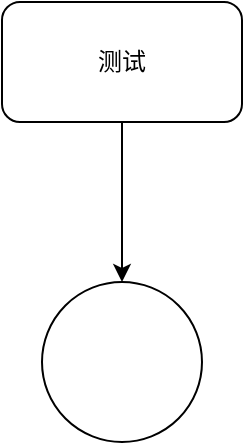 <mxfile version="21.1.5" type="github">
  <diagram name="第 1 页" id="pigutpRojXLxnV8b1JBN">
    <mxGraphModel dx="1050" dy="573" grid="1" gridSize="10" guides="1" tooltips="1" connect="1" arrows="1" fold="1" page="1" pageScale="1" pageWidth="827" pageHeight="1169" math="0" shadow="0">
      <root>
        <mxCell id="0" />
        <mxCell id="1" parent="0" />
        <mxCell id="YuNjStJj-X3Z3OA6USvg-3" style="edgeStyle=orthogonalEdgeStyle;rounded=0;orthogonalLoop=1;jettySize=auto;html=1;" parent="1" source="YuNjStJj-X3Z3OA6USvg-1" target="YuNjStJj-X3Z3OA6USvg-2" edge="1">
          <mxGeometry relative="1" as="geometry" />
        </mxCell>
        <mxCell id="YuNjStJj-X3Z3OA6USvg-1" value="测试" style="rounded=1;whiteSpace=wrap;html=1;" parent="1" vertex="1">
          <mxGeometry x="354" y="160" width="120" height="60" as="geometry" />
        </mxCell>
        <mxCell id="YuNjStJj-X3Z3OA6USvg-2" value="" style="ellipse;whiteSpace=wrap;html=1;aspect=fixed;" parent="1" vertex="1">
          <mxGeometry x="374" y="300" width="80" height="80" as="geometry" />
        </mxCell>
      </root>
    </mxGraphModel>
  </diagram>
</mxfile>
